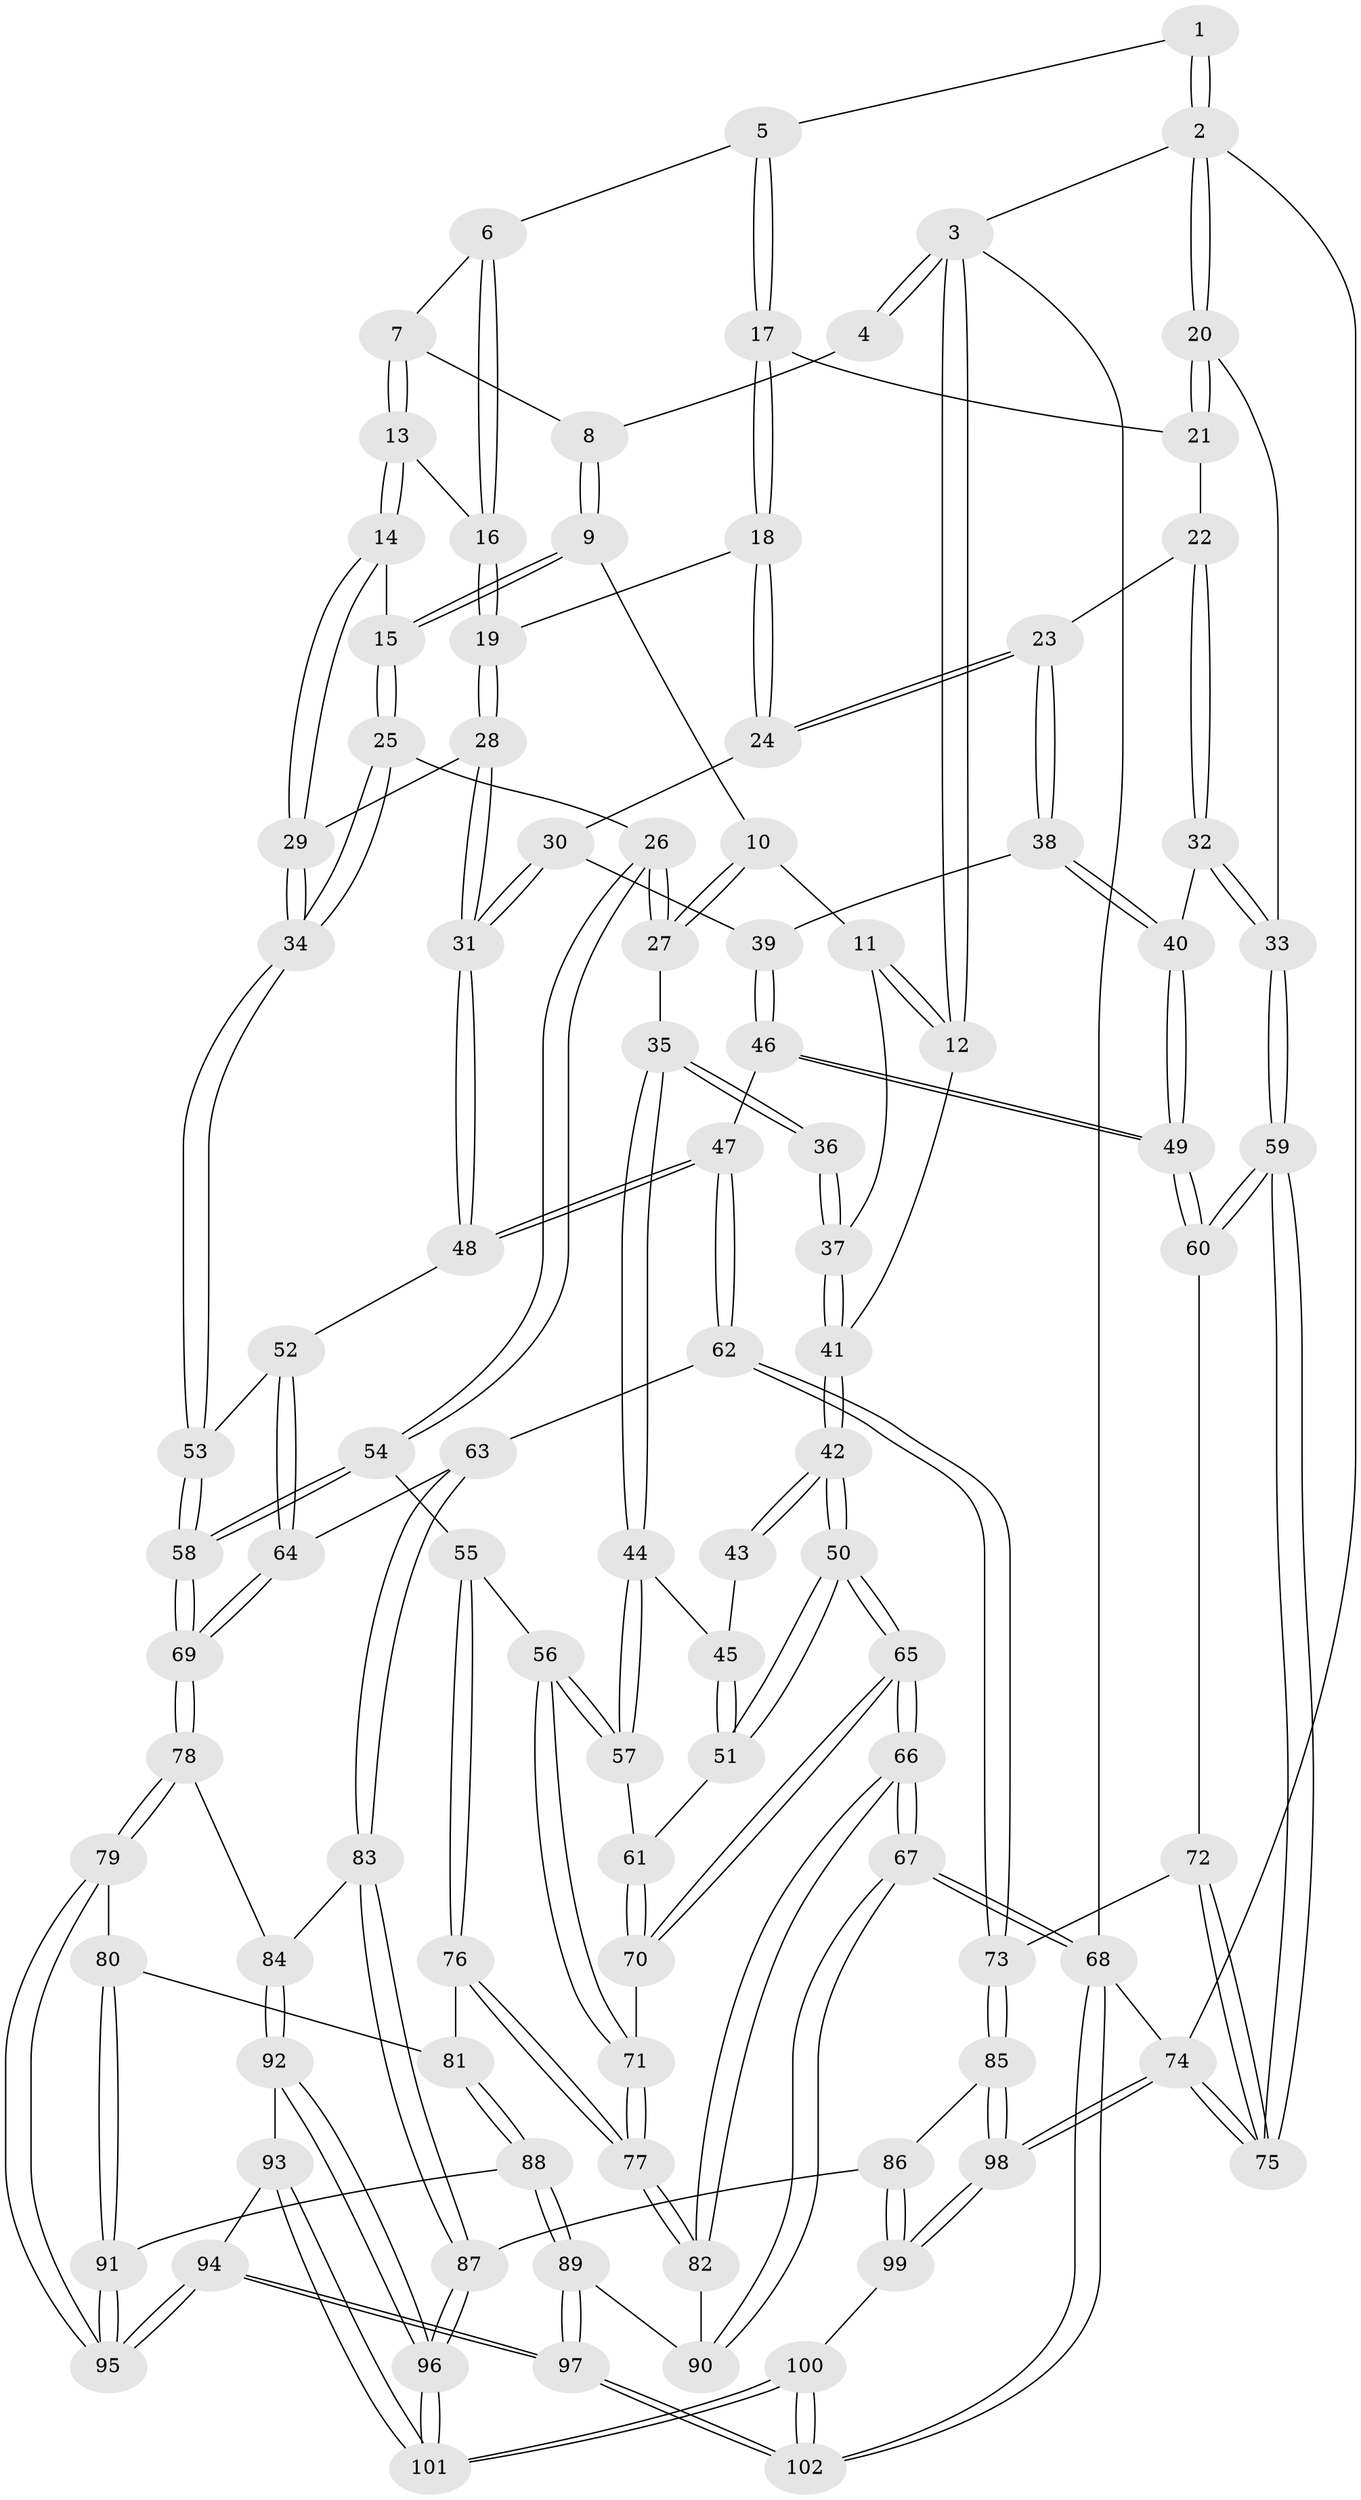 // coarse degree distribution, {4: 0.2361111111111111, 3: 0.75, 2: 0.013888888888888888}
// Generated by graph-tools (version 1.1) at 2025/38/03/04/25 23:38:29]
// undirected, 102 vertices, 252 edges
graph export_dot {
  node [color=gray90,style=filled];
  1 [pos="+0.7802497749793569+0"];
  2 [pos="+1+0"];
  3 [pos="+0+0"];
  4 [pos="+0.4025413668488616+0"];
  5 [pos="+0.7469394613002683+0.16181868019716786"];
  6 [pos="+0.7067451734424209+0.16561997829105166"];
  7 [pos="+0.639998972550145+0.15271786433749088"];
  8 [pos="+0.40812718813555443+0"];
  9 [pos="+0.34887810651179235+0.19146276796448866"];
  10 [pos="+0.3233635792560666+0.20544909237961947"];
  11 [pos="+0.20810636405424493+0.26048640563860986"];
  12 [pos="+0+0"];
  13 [pos="+0.5234915320098427+0.27289749505483524"];
  14 [pos="+0.44394364295165917+0.28166934359696905"];
  15 [pos="+0.4360404007792023+0.2784071202374384"];
  16 [pos="+0.6160779434357679+0.32825292093913844"];
  17 [pos="+0.8048813304038454+0.20605875775437119"];
  18 [pos="+0.707674282779363+0.3454906444007356"];
  19 [pos="+0.6171941164317251+0.3305353392296732"];
  20 [pos="+1+0"];
  21 [pos="+0.830241436837844+0.21401231673486748"];
  22 [pos="+0.8544682986180042+0.30008229953735405"];
  23 [pos="+0.8191324357982201+0.39456530433818576"];
  24 [pos="+0.7144701015964979+0.3727567262161479"];
  25 [pos="+0.35940942034479845+0.4777315656925904"];
  26 [pos="+0.34022283369807826+0.4810440445642577"];
  27 [pos="+0.3386270464821545+0.4802852882486478"];
  28 [pos="+0.5869137464902558+0.459374845202162"];
  29 [pos="+0.5248143949366622+0.44169634553219345"];
  30 [pos="+0.707004562639967+0.4003424277477946"];
  31 [pos="+0.6227180009499202+0.498157283056794"];
  32 [pos="+1+0.448995203586497"];
  33 [pos="+1+0.4352887168443105"];
  34 [pos="+0.4200659663990397+0.5006843967573653"];
  35 [pos="+0.21433481809388694+0.43483637463990665"];
  36 [pos="+0.18484878322534212+0.3696447847919227"];
  37 [pos="+0.18929323755223196+0.33057938647700363"];
  38 [pos="+0.8203197571025893+0.4249925170666787"];
  39 [pos="+0.7987659055444463+0.46183925705615464"];
  40 [pos="+1+0.46904311617043243"];
  41 [pos="+0+0.31342978503063784"];
  42 [pos="+0+0.3466216826045236"];
  43 [pos="+0.08273631364686797+0.40938055955006986"];
  44 [pos="+0.16671862016088823+0.5452094059643368"];
  45 [pos="+0.05190267338384674+0.506446849988223"];
  46 [pos="+0.7782707104347856+0.5481779557665136"];
  47 [pos="+0.6876646352198792+0.5600156130138746"];
  48 [pos="+0.6231209356786178+0.4992023503003986"];
  49 [pos="+0.8661040195325199+0.5982337766544683"];
  50 [pos="+0+0.5893023529855479"];
  51 [pos="+0+0.5439251272660066"];
  52 [pos="+0.5198813024801107+0.584759236307251"];
  53 [pos="+0.4528226564604429+0.5845862420131005"];
  54 [pos="+0.2951524174983874+0.6570744759261244"];
  55 [pos="+0.2634803672632451+0.6660385934855817"];
  56 [pos="+0.22034873087619986+0.6310594990552792"];
  57 [pos="+0.16806406145855135+0.5747422604035407"];
  58 [pos="+0.40211677268313145+0.6879534086452355"];
  59 [pos="+1+0.7326719794324597"];
  60 [pos="+0.8733454314281675+0.6295284442534399"];
  61 [pos="+0.13259057287338885+0.595023871861267"];
  62 [pos="+0.6566009322635877+0.6706367239622002"];
  63 [pos="+0.6028610094052379+0.7006289004896353"];
  64 [pos="+0.5642119001109903+0.6853388494198555"];
  65 [pos="+0+0.6445253458693273"];
  66 [pos="+0+0.7995799915927049"];
  67 [pos="+0+0.9589216491520877"];
  68 [pos="+0+1"];
  69 [pos="+0.41500964131612234+0.7063516711153963"];
  70 [pos="+0.044691863682351646+0.683333126730544"];
  71 [pos="+0.0777597876121027+0.713392070379677"];
  72 [pos="+0.8414879702248225+0.7680734351521429"];
  73 [pos="+0.7953048201257373+0.7920528961821118"];
  74 [pos="+1+1"];
  75 [pos="+1+0.9582538730312131"];
  76 [pos="+0.22863165290626386+0.7424535328848592"];
  77 [pos="+0.1343418188273166+0.7863718784224041"];
  78 [pos="+0.4187095301131244+0.7387964200974885"];
  79 [pos="+0.3753133869021214+0.8220094340392947"];
  80 [pos="+0.2773940433990898+0.7862868533019548"];
  81 [pos="+0.24325633756571863+0.7636195601761524"];
  82 [pos="+0.11921335773075122+0.829505203251646"];
  83 [pos="+0.5840711198669388+0.7935554123039471"];
  84 [pos="+0.5156466874444585+0.8135822974701507"];
  85 [pos="+0.7755384893817071+0.82770187836732"];
  86 [pos="+0.73581985045576+0.8432670522299411"];
  87 [pos="+0.6414634431304665+0.8586521072181502"];
  88 [pos="+0.2507233763208148+0.8763122016083295"];
  89 [pos="+0.15585237013616213+0.9464971419312118"];
  90 [pos="+0.13390566493523112+0.9188090271286036"];
  91 [pos="+0.2996418983230708+0.8768640982061253"];
  92 [pos="+0.5053981103813538+0.8435863753797551"];
  93 [pos="+0.40070670660477703+0.90389096015333"];
  94 [pos="+0.37438350510570334+0.8984662116815142"];
  95 [pos="+0.3733938941738554+0.8964212863710217"];
  96 [pos="+0.5703754113665694+1"];
  97 [pos="+0.22521940312549601+1"];
  98 [pos="+0.9586185823876561+1"];
  99 [pos="+0.6221830313177886+1"];
  100 [pos="+0.6118555277387863+1"];
  101 [pos="+0.5676829644455225+1"];
  102 [pos="+0.2243284689368078+1"];
  1 -- 2;
  1 -- 2;
  1 -- 5;
  2 -- 3;
  2 -- 20;
  2 -- 20;
  2 -- 74;
  3 -- 4;
  3 -- 4;
  3 -- 12;
  3 -- 12;
  3 -- 68;
  4 -- 8;
  5 -- 6;
  5 -- 17;
  5 -- 17;
  6 -- 7;
  6 -- 16;
  6 -- 16;
  7 -- 8;
  7 -- 13;
  7 -- 13;
  8 -- 9;
  8 -- 9;
  9 -- 10;
  9 -- 15;
  9 -- 15;
  10 -- 11;
  10 -- 27;
  10 -- 27;
  11 -- 12;
  11 -- 12;
  11 -- 37;
  12 -- 41;
  13 -- 14;
  13 -- 14;
  13 -- 16;
  14 -- 15;
  14 -- 29;
  14 -- 29;
  15 -- 25;
  15 -- 25;
  16 -- 19;
  16 -- 19;
  17 -- 18;
  17 -- 18;
  17 -- 21;
  18 -- 19;
  18 -- 24;
  18 -- 24;
  19 -- 28;
  19 -- 28;
  20 -- 21;
  20 -- 21;
  20 -- 33;
  21 -- 22;
  22 -- 23;
  22 -- 32;
  22 -- 32;
  23 -- 24;
  23 -- 24;
  23 -- 38;
  23 -- 38;
  24 -- 30;
  25 -- 26;
  25 -- 34;
  25 -- 34;
  26 -- 27;
  26 -- 27;
  26 -- 54;
  26 -- 54;
  27 -- 35;
  28 -- 29;
  28 -- 31;
  28 -- 31;
  29 -- 34;
  29 -- 34;
  30 -- 31;
  30 -- 31;
  30 -- 39;
  31 -- 48;
  31 -- 48;
  32 -- 33;
  32 -- 33;
  32 -- 40;
  33 -- 59;
  33 -- 59;
  34 -- 53;
  34 -- 53;
  35 -- 36;
  35 -- 36;
  35 -- 44;
  35 -- 44;
  36 -- 37;
  36 -- 37;
  37 -- 41;
  37 -- 41;
  38 -- 39;
  38 -- 40;
  38 -- 40;
  39 -- 46;
  39 -- 46;
  40 -- 49;
  40 -- 49;
  41 -- 42;
  41 -- 42;
  42 -- 43;
  42 -- 43;
  42 -- 50;
  42 -- 50;
  43 -- 45;
  44 -- 45;
  44 -- 57;
  44 -- 57;
  45 -- 51;
  45 -- 51;
  46 -- 47;
  46 -- 49;
  46 -- 49;
  47 -- 48;
  47 -- 48;
  47 -- 62;
  47 -- 62;
  48 -- 52;
  49 -- 60;
  49 -- 60;
  50 -- 51;
  50 -- 51;
  50 -- 65;
  50 -- 65;
  51 -- 61;
  52 -- 53;
  52 -- 64;
  52 -- 64;
  53 -- 58;
  53 -- 58;
  54 -- 55;
  54 -- 58;
  54 -- 58;
  55 -- 56;
  55 -- 76;
  55 -- 76;
  56 -- 57;
  56 -- 57;
  56 -- 71;
  56 -- 71;
  57 -- 61;
  58 -- 69;
  58 -- 69;
  59 -- 60;
  59 -- 60;
  59 -- 75;
  59 -- 75;
  60 -- 72;
  61 -- 70;
  61 -- 70;
  62 -- 63;
  62 -- 73;
  62 -- 73;
  63 -- 64;
  63 -- 83;
  63 -- 83;
  64 -- 69;
  64 -- 69;
  65 -- 66;
  65 -- 66;
  65 -- 70;
  65 -- 70;
  66 -- 67;
  66 -- 67;
  66 -- 82;
  66 -- 82;
  67 -- 68;
  67 -- 68;
  67 -- 90;
  67 -- 90;
  68 -- 102;
  68 -- 102;
  68 -- 74;
  69 -- 78;
  69 -- 78;
  70 -- 71;
  71 -- 77;
  71 -- 77;
  72 -- 73;
  72 -- 75;
  72 -- 75;
  73 -- 85;
  73 -- 85;
  74 -- 75;
  74 -- 75;
  74 -- 98;
  74 -- 98;
  76 -- 77;
  76 -- 77;
  76 -- 81;
  77 -- 82;
  77 -- 82;
  78 -- 79;
  78 -- 79;
  78 -- 84;
  79 -- 80;
  79 -- 95;
  79 -- 95;
  80 -- 81;
  80 -- 91;
  80 -- 91;
  81 -- 88;
  81 -- 88;
  82 -- 90;
  83 -- 84;
  83 -- 87;
  83 -- 87;
  84 -- 92;
  84 -- 92;
  85 -- 86;
  85 -- 98;
  85 -- 98;
  86 -- 87;
  86 -- 99;
  86 -- 99;
  87 -- 96;
  87 -- 96;
  88 -- 89;
  88 -- 89;
  88 -- 91;
  89 -- 90;
  89 -- 97;
  89 -- 97;
  91 -- 95;
  91 -- 95;
  92 -- 93;
  92 -- 96;
  92 -- 96;
  93 -- 94;
  93 -- 101;
  93 -- 101;
  94 -- 95;
  94 -- 95;
  94 -- 97;
  94 -- 97;
  96 -- 101;
  96 -- 101;
  97 -- 102;
  97 -- 102;
  98 -- 99;
  98 -- 99;
  99 -- 100;
  100 -- 101;
  100 -- 101;
  100 -- 102;
  100 -- 102;
}
